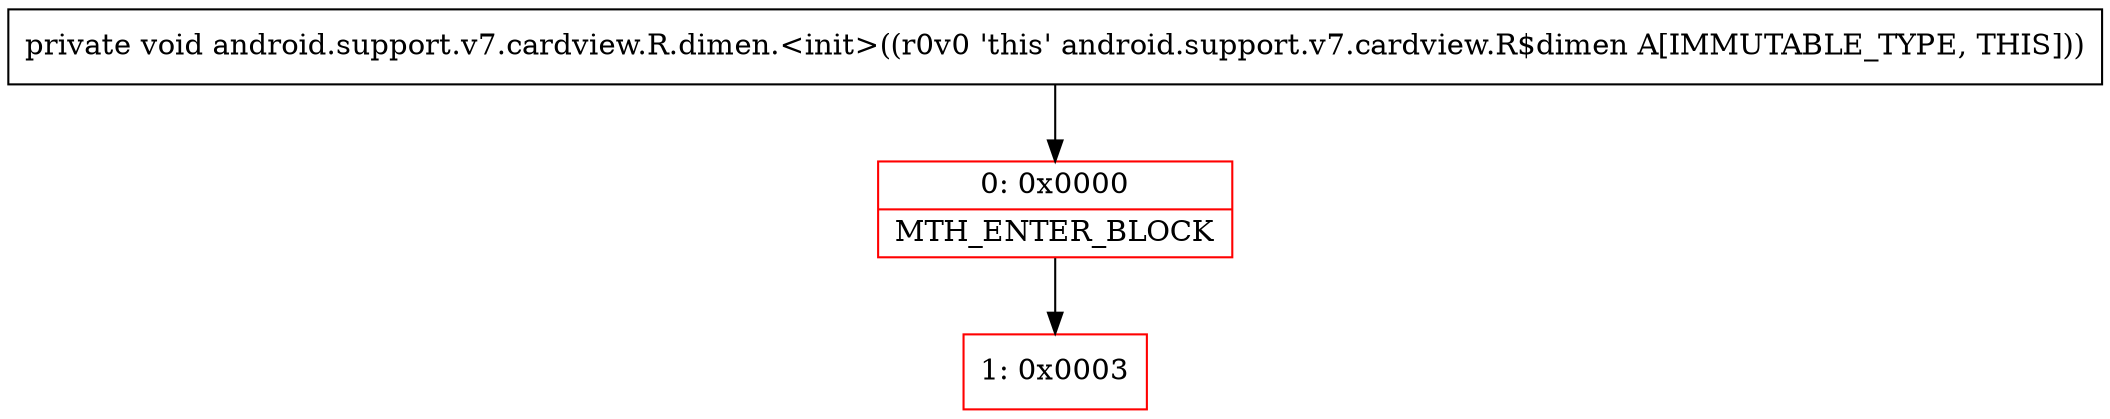 digraph "CFG forandroid.support.v7.cardview.R.dimen.\<init\>()V" {
subgraph cluster_Region_1400964698 {
label = "R(0)";
node [shape=record,color=blue];
}
Node_0 [shape=record,color=red,label="{0\:\ 0x0000|MTH_ENTER_BLOCK\l}"];
Node_1 [shape=record,color=red,label="{1\:\ 0x0003}"];
MethodNode[shape=record,label="{private void android.support.v7.cardview.R.dimen.\<init\>((r0v0 'this' android.support.v7.cardview.R$dimen A[IMMUTABLE_TYPE, THIS])) }"];
MethodNode -> Node_0;
Node_0 -> Node_1;
}

